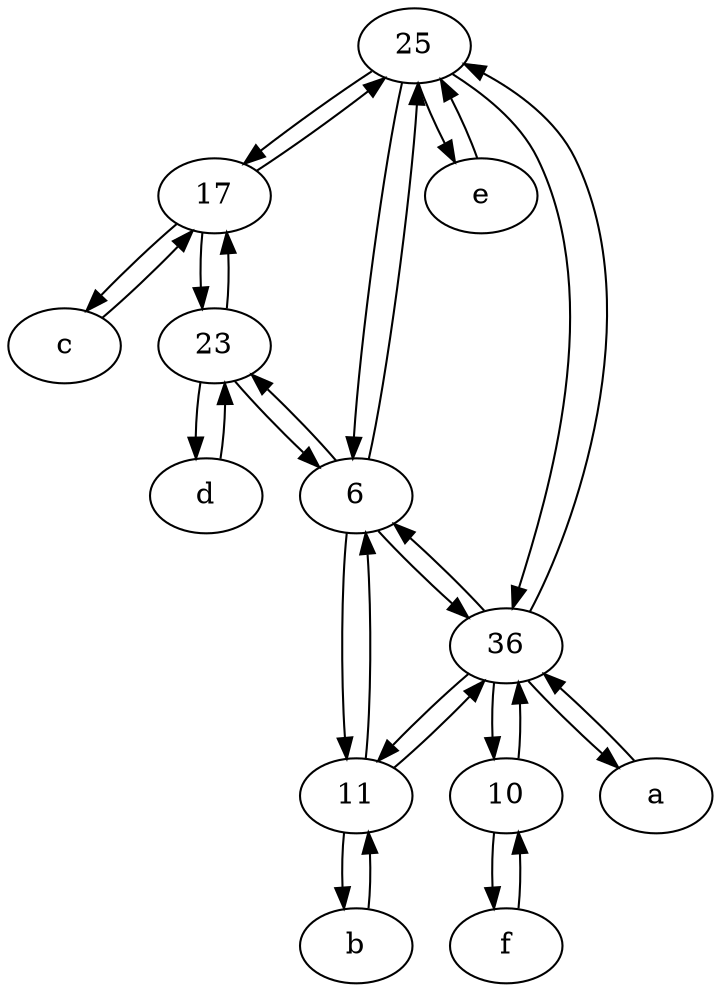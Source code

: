 digraph  {
	25;
	c [pos="20,10!"];
	10;
	f [pos="15,45!"];
	17;
	b [pos="50,20!"];
	d [pos="20,30!"];
	6;
	e [pos="30,50!"];
	11;
	23;
	a [pos="40,10!"];
	36;
	17 -> 25;
	36 -> 25;
	23 -> 17;
	10 -> 36;
	d -> 23;
	25 -> 6;
	36 -> 6;
	6 -> 11;
	25 -> e;
	f -> 10;
	36 -> 10;
	11 -> 6;
	6 -> 23;
	23 -> 6;
	23 -> d;
	6 -> 25;
	a -> 36;
	36 -> a;
	6 -> 36;
	b -> 11;
	17 -> 23;
	c -> 17;
	36 -> 11;
	17 -> c;
	10 -> f;
	e -> 25;
	11 -> b;
	25 -> 36;
	11 -> 36;
	25 -> 17;

	}